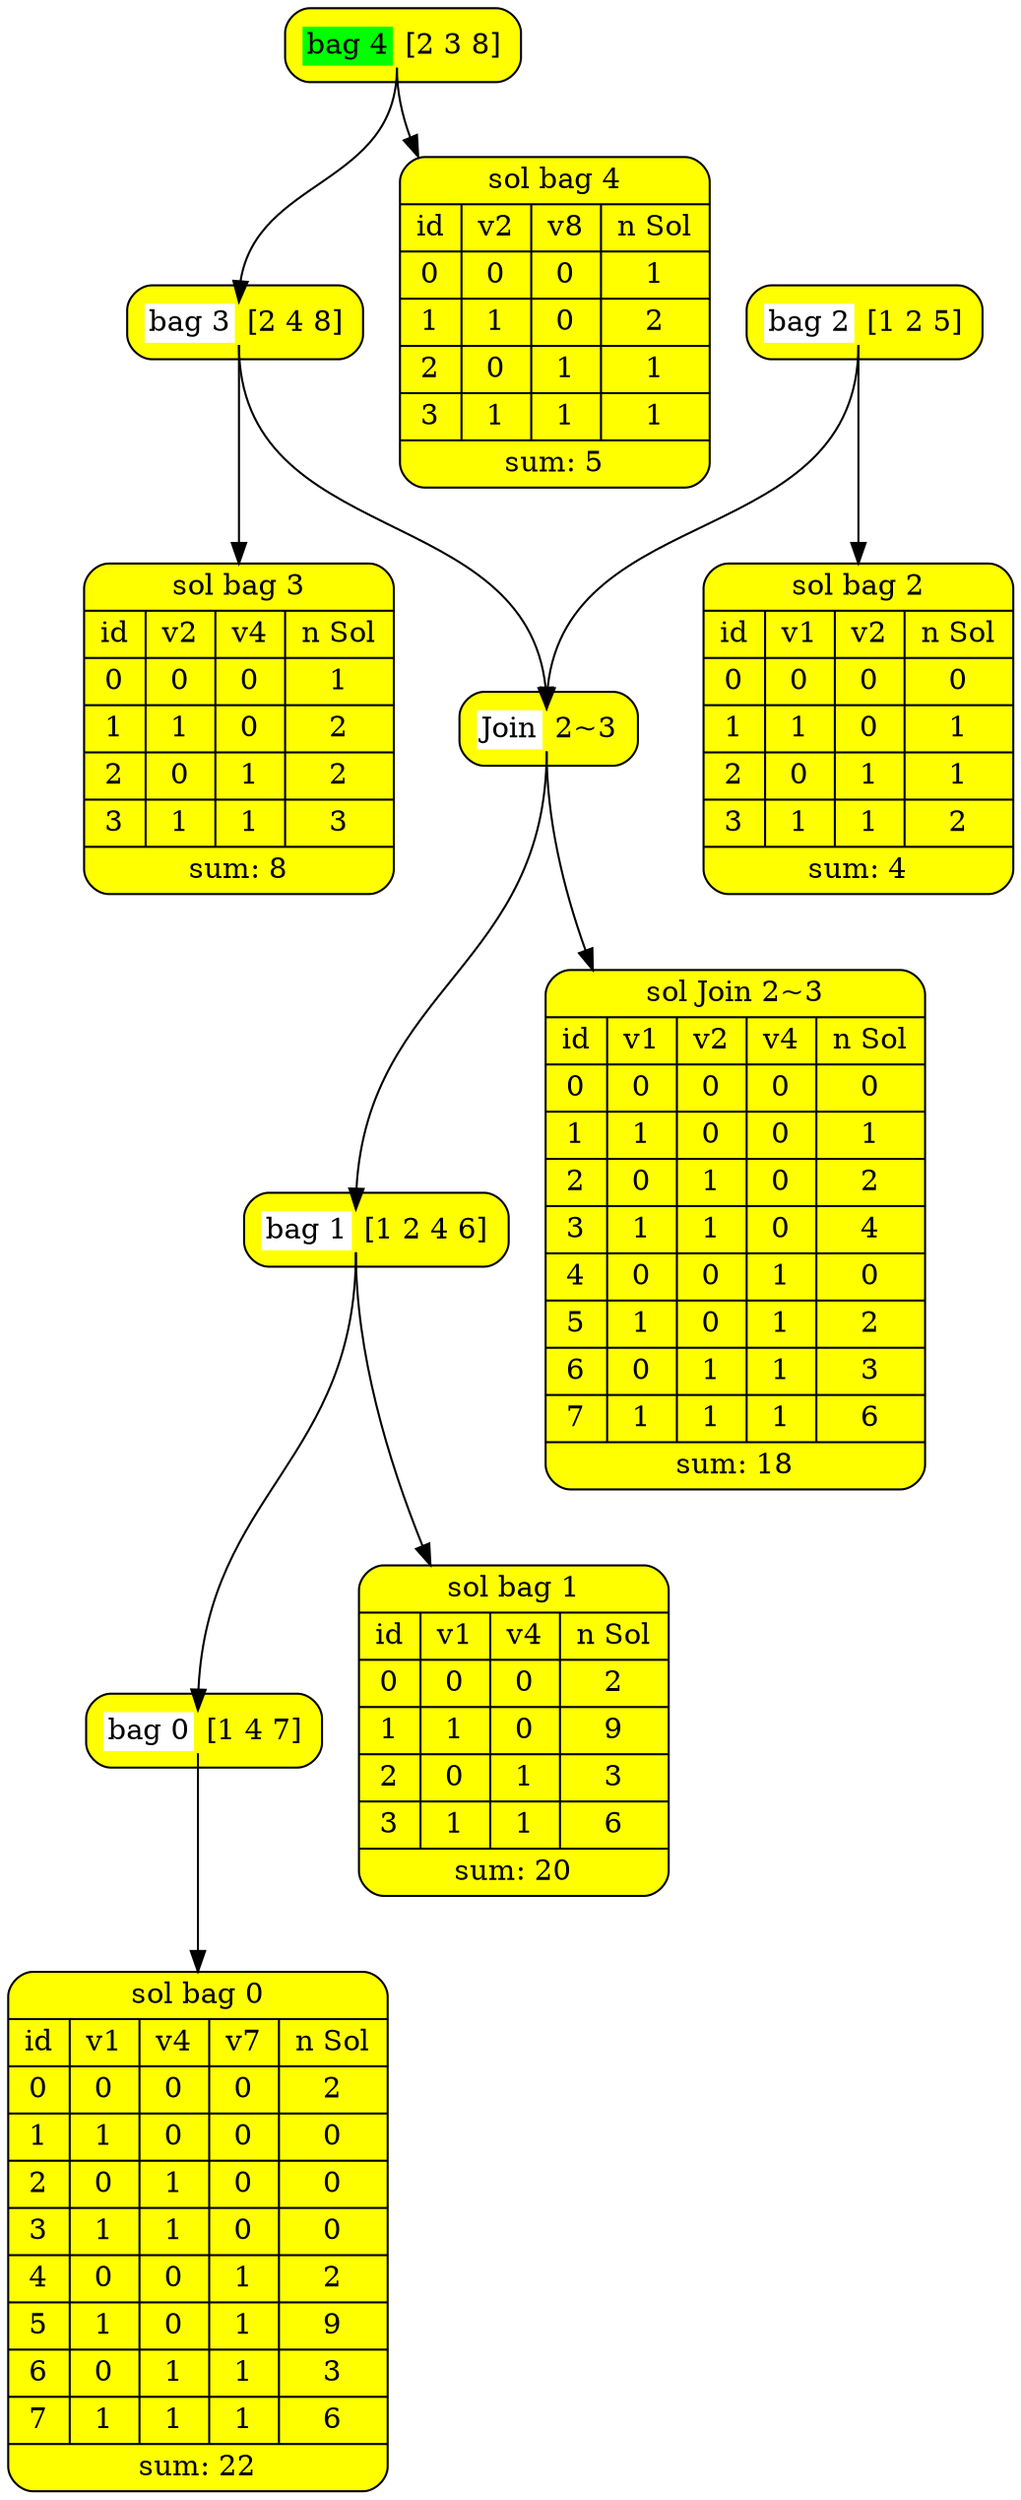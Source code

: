 digraph structs {
	node [fillcolor=yellow shape=box style="rounded,filled"]
	bag4 [label=<<TABLE BORDER="0" CELLBORDER="0" CELLSPACING="0">
              <TR><TD BGCOLOR="green">bag 4</TD><TD PORT="anchor"></TD><TD>[2 3 8]</TD></TR></TABLE>>]
	bag3 [label=<<TABLE BORDER="0" CELLBORDER="0" CELLSPACING="0">
              <TR><TD BGCOLOR="white">bag 3</TD><TD PORT="anchor"></TD><TD>[2 4 8]</TD></TR></TABLE>>]
	join1 [label=<<TABLE BORDER="0" CELLBORDER="0" CELLSPACING="0">
              <TR><TD BGCOLOR="white">Join</TD><TD PORT="anchor"></TD><TD>2~3</TD></TR></TABLE>>]
	bag2 [label=<<TABLE BORDER="0" CELLBORDER="0" CELLSPACING="0">
              <TR><TD BGCOLOR="white">bag 2</TD><TD PORT="anchor"></TD><TD>[1 2 5]</TD></TR></TABLE>>]
	bag1 [label=<<TABLE BORDER="0" CELLBORDER="0" CELLSPACING="0">
              <TR><TD BGCOLOR="white">bag 1</TD><TD PORT="anchor"></TD><TD>[1 2 4 6]</TD></TR></TABLE>>]
	bag0 [label=<<TABLE BORDER="0" CELLBORDER="0" CELLSPACING="0">
              <TR><TD BGCOLOR="white">bag 0</TD><TD PORT="anchor"></TD><TD>[1 4 7]</TD></TR></TABLE>>]
	node [shape=record]
	sol2 [label="{sol bag 2|{{id|0|1|2|3}|{v1|0|1|0|1}|{v2|0|0|1|1}|{n Sol|0|1|1|2}}|sum: 4}"]
	sol4 [label="{sol bag 4|{{id|0|1|2|3}|{v2|0|1|0|1}|{v8|0|0|1|1}|{n Sol|1|2|1|1}}|sum: 5}"]
	sol3 [label="{sol bag 3|{{id|0|1|2|3}|{v2|0|1|0|1}|{v4|0|0|1|1}|{n Sol|1|2|2|3}}|sum: 8}"]
	solJoin1 [label="{sol Join 2~3|{{id|0|1|2|3|4|5|6|7}|{v1|0|1|0|1|0|1|0|1}|{v2|0|0|1|1|0|0|1|1}|{v4|0|0|0|0|1|1|1|1}|{n Sol|0|1|2|4|0|2|3|6}}|sum: 18}"]
	sol1 [label="{sol bag 1|{{id|0|1|2|3}|{v1|0|1|0|1}|{v4|0|0|1|1}|{n Sol|2|9|3|6}}|sum: 20}"]
	sol0 [label="{sol bag 0|{{id|0|1|2|3|4|5|6|7}|{v1|0|1|0|1|0|1|0|1}|{v4|0|0|1|1|0|0|1|1}|{v7|0|0|0|0|1|1|1|1}|{n Sol|2|0|0|0|2|9|3|6}}|sum: 22}"]
	bag4:anchor -> bag3:anchor
	bag2:anchor -> join1:anchor
	bag3:anchor -> join1:anchor
	join1:anchor -> bag1:anchor
	bag1:anchor -> bag0:anchor
	bag4:anchor -> sol4:anchor
	bag3:anchor -> sol3:anchor
	bag2:anchor -> sol2:anchor
	bag1:anchor -> sol1:anchor
	bag0:anchor -> sol0:anchor
	join1:anchor -> solJoin1:anchor
}